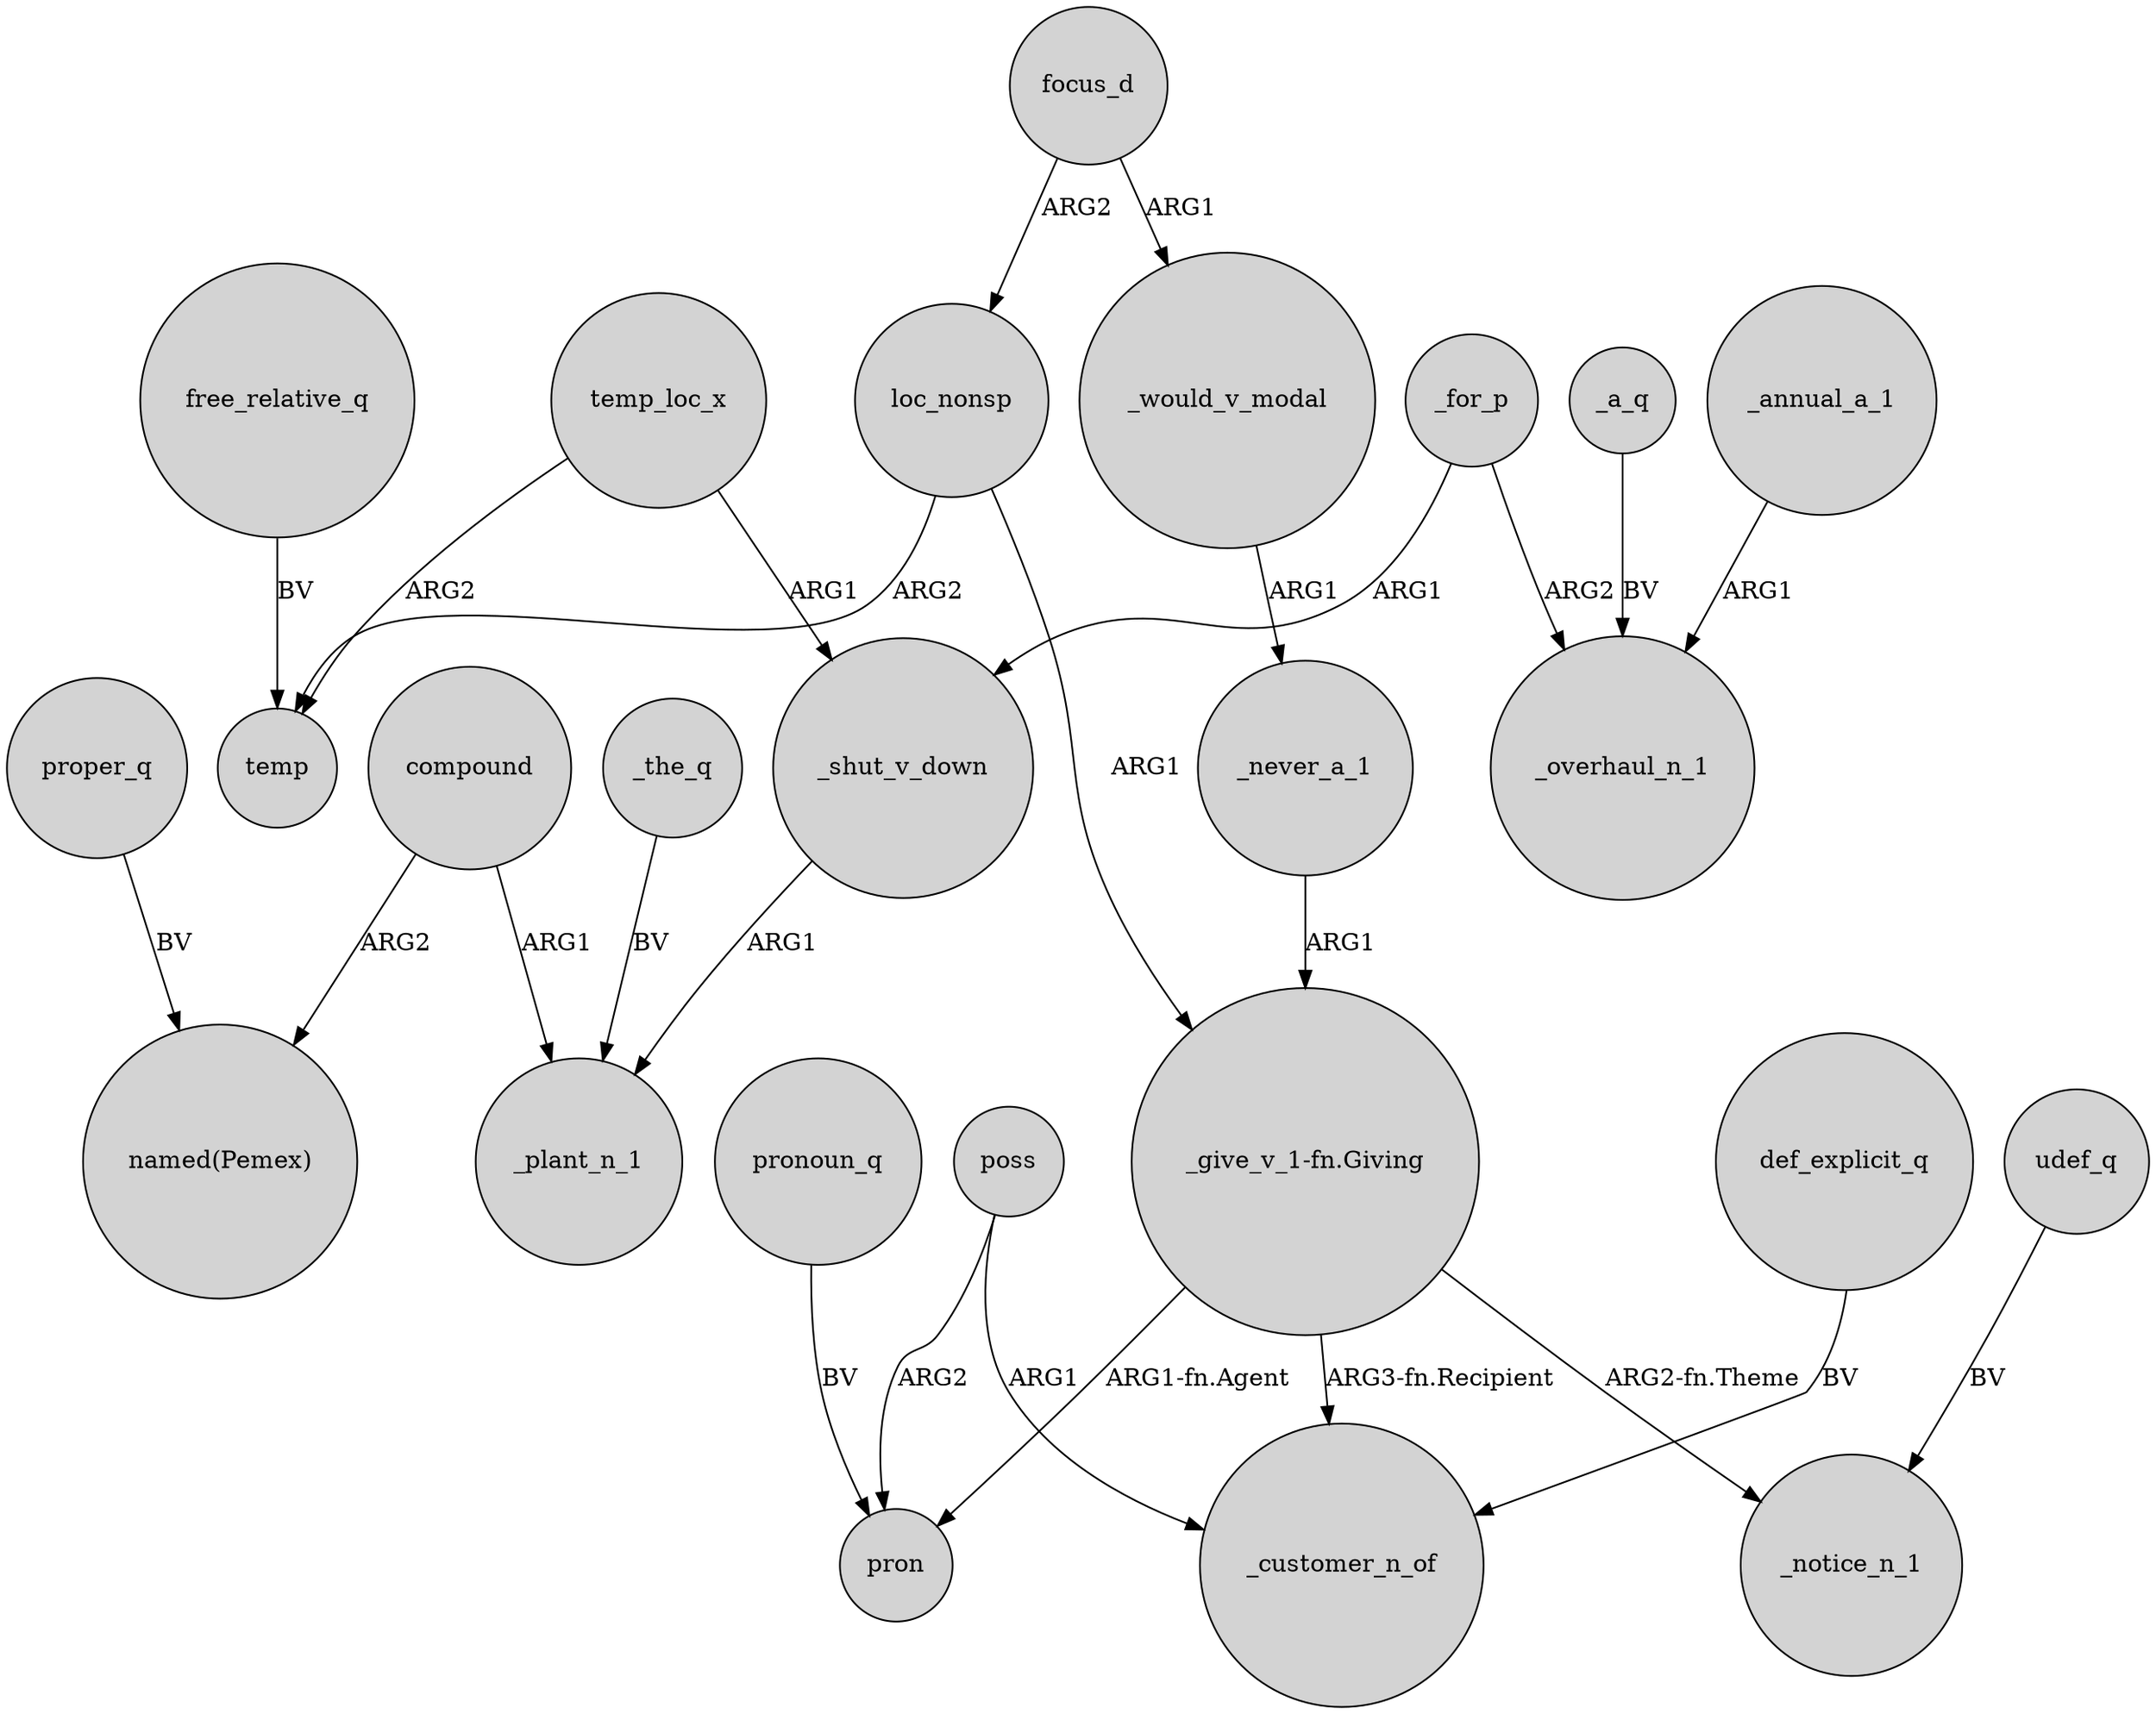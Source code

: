 digraph {
	node [shape=circle style=filled]
	_for_p -> _shut_v_down [label=ARG1]
	focus_d -> loc_nonsp [label=ARG2]
	"_give_v_1-fn.Giving" -> _customer_n_of [label="ARG3-fn.Recipient"]
	_shut_v_down -> _plant_n_1 [label=ARG1]
	poss -> pron [label=ARG2]
	compound -> "named(Pemex)" [label=ARG2]
	_the_q -> _plant_n_1 [label=BV]
	def_explicit_q -> _customer_n_of [label=BV]
	focus_d -> _would_v_modal [label=ARG1]
	_for_p -> _overhaul_n_1 [label=ARG2]
	compound -> _plant_n_1 [label=ARG1]
	proper_q -> "named(Pemex)" [label=BV]
	"_give_v_1-fn.Giving" -> pron [label="ARG1-fn.Agent"]
	_never_a_1 -> "_give_v_1-fn.Giving" [label=ARG1]
	pronoun_q -> pron [label=BV]
	temp_loc_x -> temp [label=ARG2]
	loc_nonsp -> temp [label=ARG2]
	_a_q -> _overhaul_n_1 [label=BV]
	poss -> _customer_n_of [label=ARG1]
	"_give_v_1-fn.Giving" -> _notice_n_1 [label="ARG2-fn.Theme"]
	_annual_a_1 -> _overhaul_n_1 [label=ARG1]
	loc_nonsp -> "_give_v_1-fn.Giving" [label=ARG1]
	udef_q -> _notice_n_1 [label=BV]
	temp_loc_x -> _shut_v_down [label=ARG1]
	free_relative_q -> temp [label=BV]
	_would_v_modal -> _never_a_1 [label=ARG1]
}
